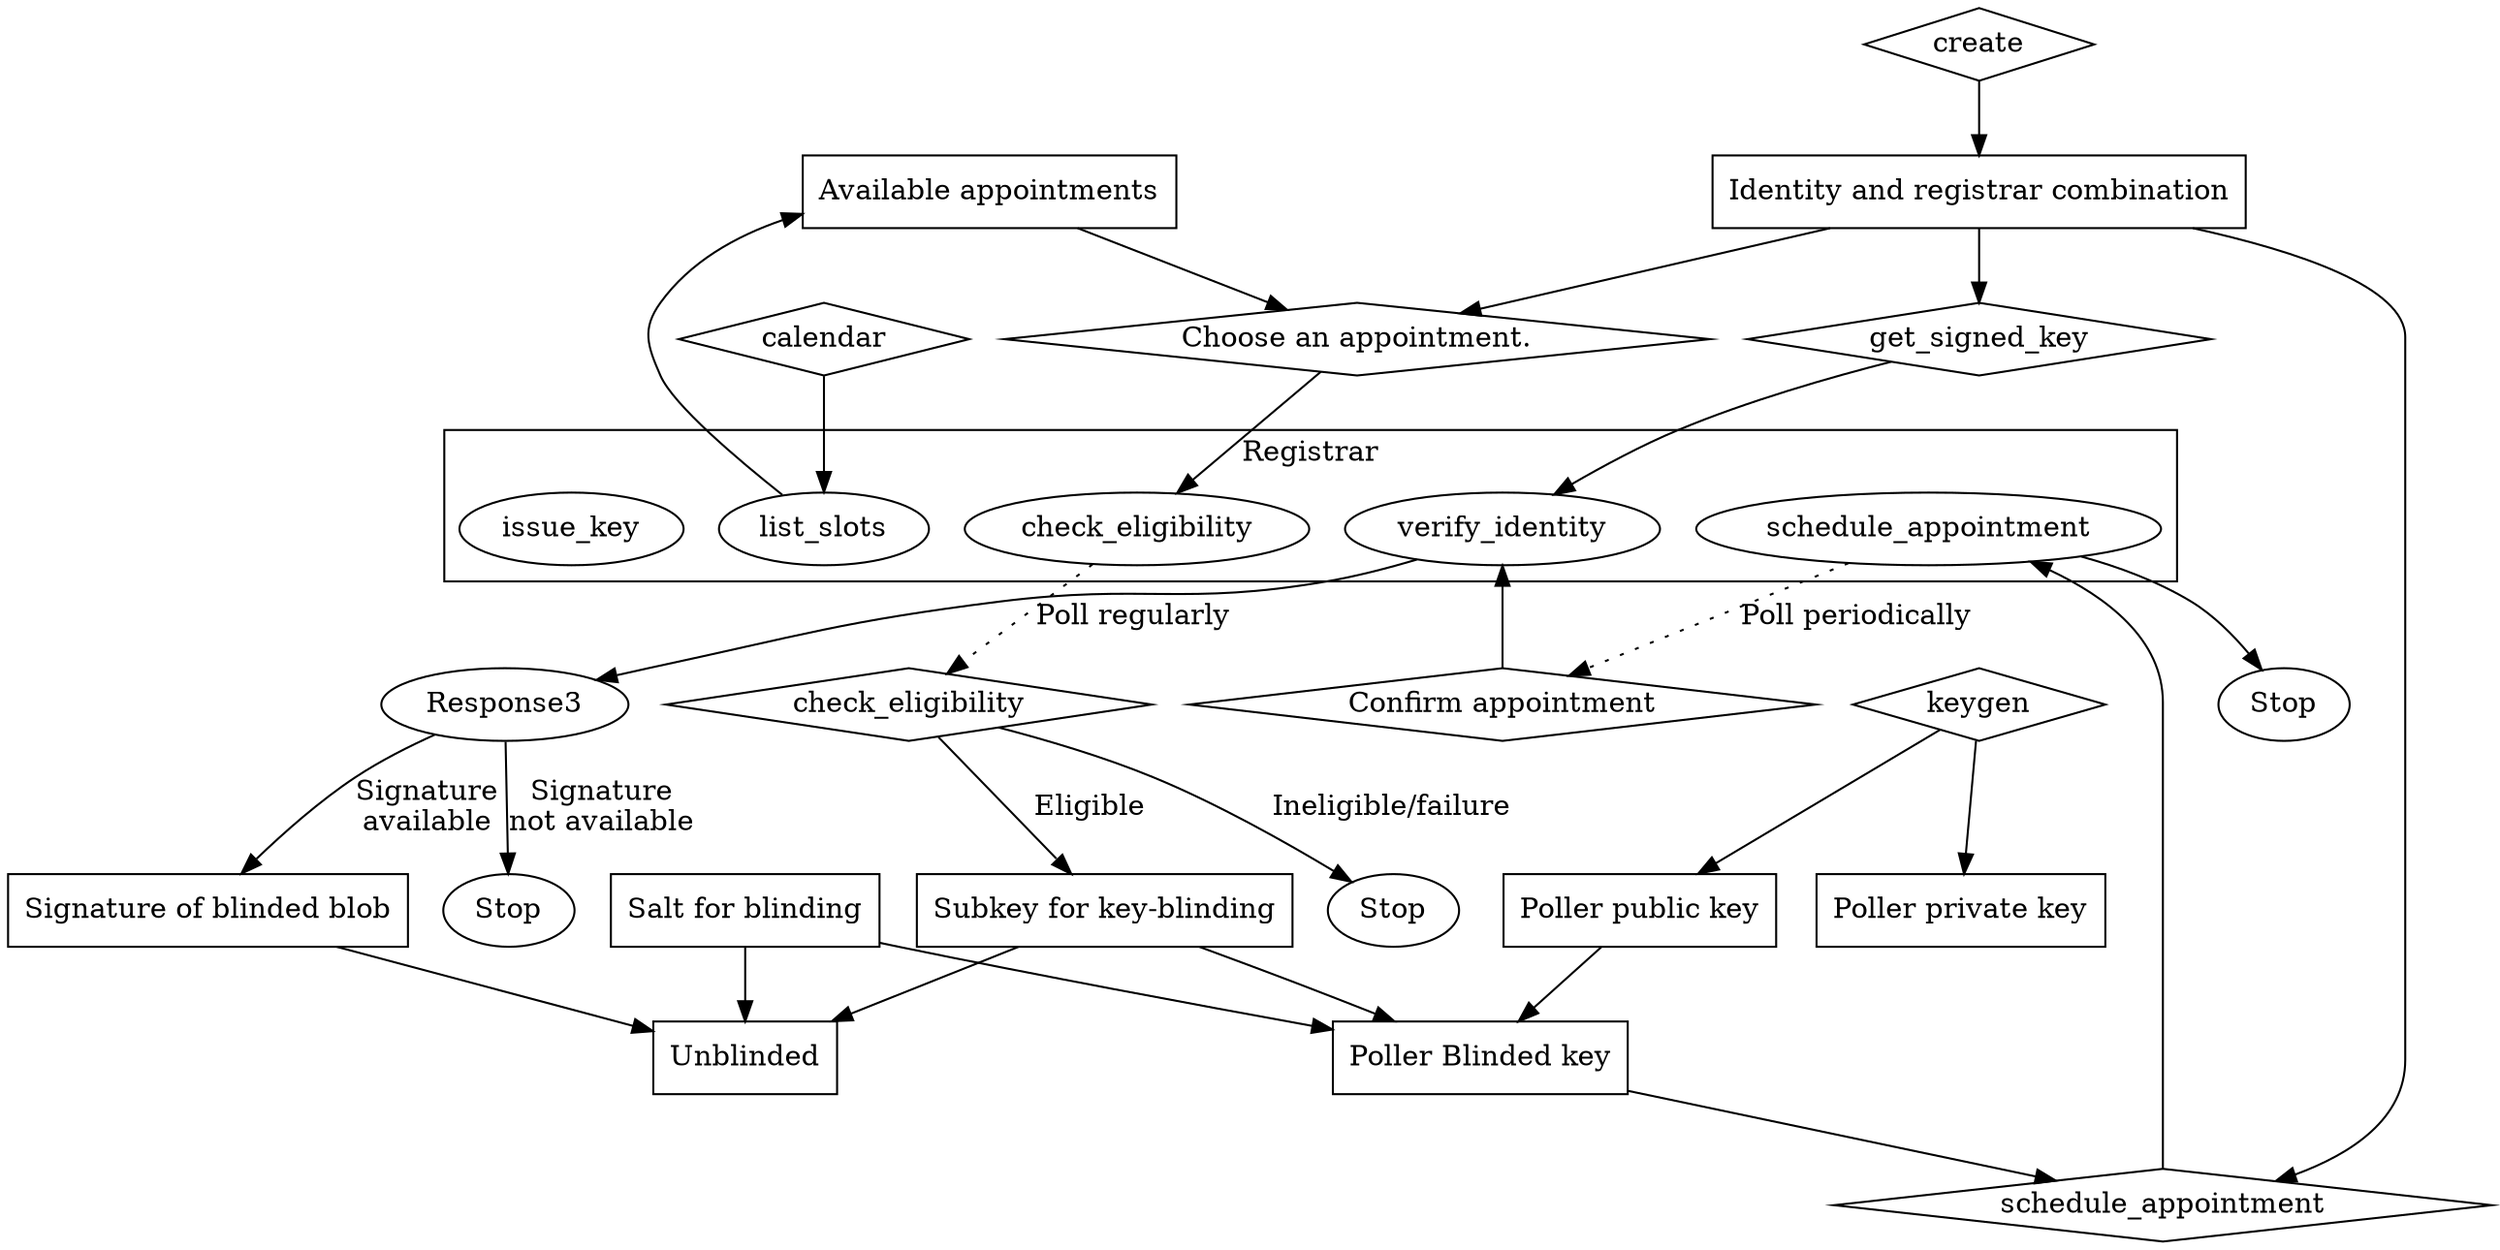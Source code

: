 // Registrar process
digraph {
  subgraph cluster_Registrar {
    label="Registrar"
    r_list_slots [label="list_slots"]
    r_schedule_appointment [label="schedule_appointment"]
    r_verify_identity [label="verify_identity"]
    r_check_eligibility [label="check_eligibility"]
    r_issue_key [label="issue_key"]
  //r_verify_identity -> r_issue_key [style="dotted"]
  }

  // Step 1
  create [shape="diamond"]
  Identity [label="Identity and registrar combination" shape="box"]

  create -> Identity

  keygen [shape="diamond"]
  Public [label="Poller public key" shape="box"]
  Private [label="Poller private key" shape="box"]

  keygen -> Public
  keygen -> Private

  calendar [shape="diamond"]
  Appointments [label="Available appointments" shape="box"]
  calendar -> r_list_slots -> Appointments

  Appointments -> Request1
  Identity -> Request1
  Request1 [label="Choose an appointment." shape="diamond"]
  Request1 -> r_check_eligibility // [label="Request acknowledgement of eligibility"]

  CheckEligibility [label="check_eligibility" shape="diamond"]
  r_check_eligibility -> CheckEligibility [label="Poll regularly" style="dotted"]
  CheckEligibility -> Subkey [label="Eligible"]
  CheckEligibility -> Fail1 [label="Ineligible/failure"]
  Fail1 [label="Stop"]

  Subkey [label="Subkey for key-blinding" shape="box"]
  Salt [label="Salt for blinding" shape="box"]

  Blinded [label="Poller Blinded key" shape="box"]
  Subkey -> Blinded
  Salt -> Blinded
  Public -> Blinded

  schedule_appointment [shape="diamond"]
  Identity -> schedule_appointment
  Blinded  -> schedule_appointment -> r_schedule_appointment
  r_schedule_appointment -> Confirmation [style=dotted label="Poll periodically"]
  r_schedule_appointment -> Fail2
  Confirmation [label="Confirm appointment" shape="diamond"]
  Fail2 [label="Stop"]

  // Step 2
  Sync [label="get_signed_key" shape=diamond]
  Fail3 [label="Stop"]
  Identity -> Sync -> r_verify_identity
  r_verify_identity -> Response3
  Confirmation -> r_verify_identity
  Response3 -> SignedBlinded [label="Signature\navailable"]
  Response3 -> Fail3 [label="Signature\nnot available"]
  SignedBlinded [label="Signature of blinded blob" shape="box"]

  Salt -> Unblinded
  Subkey -> Unblinded
  SignedBlinded -> Unblinded

  Unblinded [shape="box"]
}

